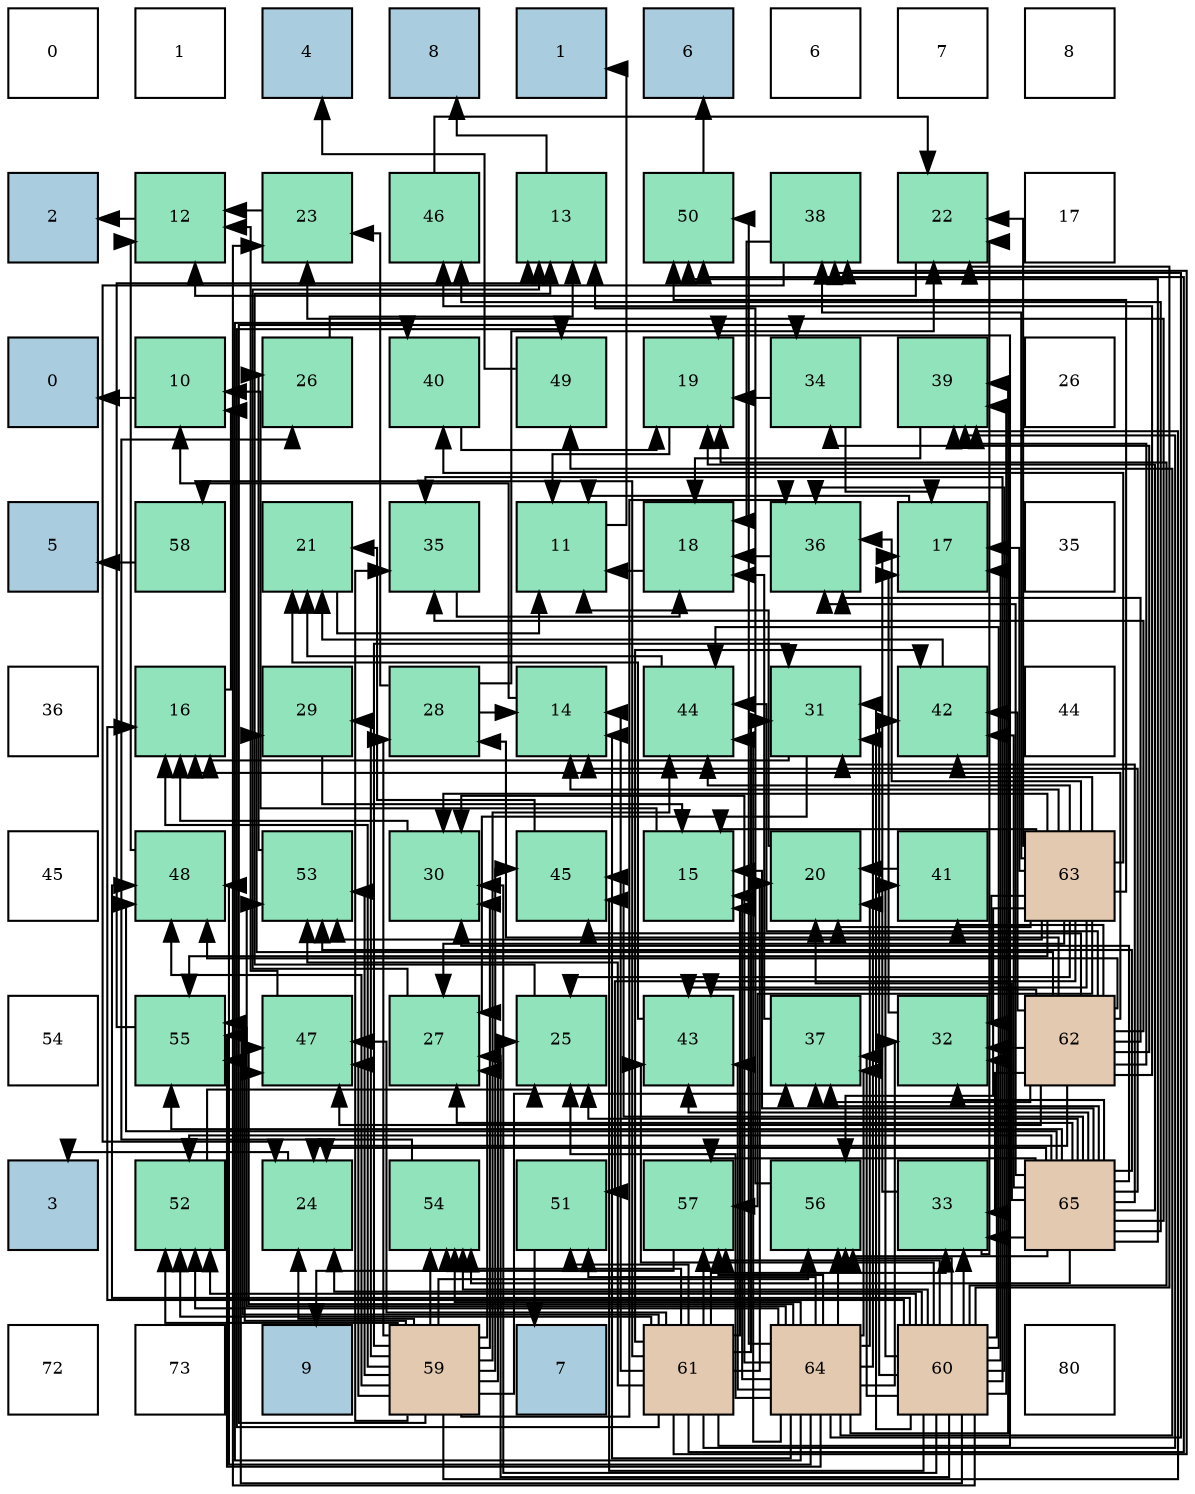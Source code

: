 digraph layout{
 rankdir=TB;
 splines=ortho;
 node [style=filled shape=square fixedsize=true width=0.6];
0[label="0", fontsize=8, fillcolor="#ffffff"];
1[label="1", fontsize=8, fillcolor="#ffffff"];
2[label="4", fontsize=8, fillcolor="#a9ccde"];
3[label="8", fontsize=8, fillcolor="#a9ccde"];
4[label="1", fontsize=8, fillcolor="#a9ccde"];
5[label="6", fontsize=8, fillcolor="#a9ccde"];
6[label="6", fontsize=8, fillcolor="#ffffff"];
7[label="7", fontsize=8, fillcolor="#ffffff"];
8[label="8", fontsize=8, fillcolor="#ffffff"];
9[label="2", fontsize=8, fillcolor="#a9ccde"];
10[label="12", fontsize=8, fillcolor="#91e3bb"];
11[label="23", fontsize=8, fillcolor="#91e3bb"];
12[label="46", fontsize=8, fillcolor="#91e3bb"];
13[label="13", fontsize=8, fillcolor="#91e3bb"];
14[label="50", fontsize=8, fillcolor="#91e3bb"];
15[label="38", fontsize=8, fillcolor="#91e3bb"];
16[label="22", fontsize=8, fillcolor="#91e3bb"];
17[label="17", fontsize=8, fillcolor="#ffffff"];
18[label="0", fontsize=8, fillcolor="#a9ccde"];
19[label="10", fontsize=8, fillcolor="#91e3bb"];
20[label="26", fontsize=8, fillcolor="#91e3bb"];
21[label="40", fontsize=8, fillcolor="#91e3bb"];
22[label="49", fontsize=8, fillcolor="#91e3bb"];
23[label="19", fontsize=8, fillcolor="#91e3bb"];
24[label="34", fontsize=8, fillcolor="#91e3bb"];
25[label="39", fontsize=8, fillcolor="#91e3bb"];
26[label="26", fontsize=8, fillcolor="#ffffff"];
27[label="5", fontsize=8, fillcolor="#a9ccde"];
28[label="58", fontsize=8, fillcolor="#91e3bb"];
29[label="21", fontsize=8, fillcolor="#91e3bb"];
30[label="35", fontsize=8, fillcolor="#91e3bb"];
31[label="11", fontsize=8, fillcolor="#91e3bb"];
32[label="18", fontsize=8, fillcolor="#91e3bb"];
33[label="36", fontsize=8, fillcolor="#91e3bb"];
34[label="17", fontsize=8, fillcolor="#91e3bb"];
35[label="35", fontsize=8, fillcolor="#ffffff"];
36[label="36", fontsize=8, fillcolor="#ffffff"];
37[label="16", fontsize=8, fillcolor="#91e3bb"];
38[label="29", fontsize=8, fillcolor="#91e3bb"];
39[label="28", fontsize=8, fillcolor="#91e3bb"];
40[label="14", fontsize=8, fillcolor="#91e3bb"];
41[label="44", fontsize=8, fillcolor="#91e3bb"];
42[label="31", fontsize=8, fillcolor="#91e3bb"];
43[label="42", fontsize=8, fillcolor="#91e3bb"];
44[label="44", fontsize=8, fillcolor="#ffffff"];
45[label="45", fontsize=8, fillcolor="#ffffff"];
46[label="48", fontsize=8, fillcolor="#91e3bb"];
47[label="53", fontsize=8, fillcolor="#91e3bb"];
48[label="30", fontsize=8, fillcolor="#91e3bb"];
49[label="45", fontsize=8, fillcolor="#91e3bb"];
50[label="15", fontsize=8, fillcolor="#91e3bb"];
51[label="20", fontsize=8, fillcolor="#91e3bb"];
52[label="41", fontsize=8, fillcolor="#91e3bb"];
53[label="63", fontsize=8, fillcolor="#e3c9af"];
54[label="54", fontsize=8, fillcolor="#ffffff"];
55[label="55", fontsize=8, fillcolor="#91e3bb"];
56[label="47", fontsize=8, fillcolor="#91e3bb"];
57[label="27", fontsize=8, fillcolor="#91e3bb"];
58[label="25", fontsize=8, fillcolor="#91e3bb"];
59[label="43", fontsize=8, fillcolor="#91e3bb"];
60[label="37", fontsize=8, fillcolor="#91e3bb"];
61[label="32", fontsize=8, fillcolor="#91e3bb"];
62[label="62", fontsize=8, fillcolor="#e3c9af"];
63[label="3", fontsize=8, fillcolor="#a9ccde"];
64[label="52", fontsize=8, fillcolor="#91e3bb"];
65[label="24", fontsize=8, fillcolor="#91e3bb"];
66[label="54", fontsize=8, fillcolor="#91e3bb"];
67[label="51", fontsize=8, fillcolor="#91e3bb"];
68[label="57", fontsize=8, fillcolor="#91e3bb"];
69[label="56", fontsize=8, fillcolor="#91e3bb"];
70[label="33", fontsize=8, fillcolor="#91e3bb"];
71[label="65", fontsize=8, fillcolor="#e3c9af"];
72[label="72", fontsize=8, fillcolor="#ffffff"];
73[label="73", fontsize=8, fillcolor="#ffffff"];
74[label="9", fontsize=8, fillcolor="#a9ccde"];
75[label="59", fontsize=8, fillcolor="#e3c9af"];
76[label="7", fontsize=8, fillcolor="#a9ccde"];
77[label="61", fontsize=8, fillcolor="#e3c9af"];
78[label="64", fontsize=8, fillcolor="#e3c9af"];
79[label="60", fontsize=8, fillcolor="#e3c9af"];
80[label="80", fontsize=8, fillcolor="#ffffff"];
edge [constraint=false, style=vis];19 -> 18;
31 -> 4;
10 -> 9;
13 -> 3;
40 -> 19;
50 -> 19;
37 -> 19;
34 -> 31;
32 -> 31;
23 -> 31;
51 -> 31;
29 -> 31;
16 -> 10;
11 -> 10;
65 -> 63;
58 -> 13;
20 -> 13;
57 -> 13;
39 -> 40;
39 -> 16;
39 -> 11;
38 -> 50;
48 -> 37;
42 -> 37;
42 -> 57;
61 -> 34;
70 -> 34;
70 -> 16;
24 -> 34;
24 -> 23;
30 -> 32;
33 -> 32;
60 -> 32;
15 -> 32;
15 -> 65;
25 -> 32;
21 -> 23;
52 -> 51;
43 -> 29;
59 -> 29;
41 -> 29;
49 -> 29;
12 -> 16;
56 -> 10;
46 -> 10;
22 -> 2;
14 -> 5;
67 -> 76;
64 -> 58;
47 -> 20;
66 -> 20;
55 -> 13;
69 -> 13;
68 -> 74;
28 -> 27;
75 -> 37;
75 -> 65;
75 -> 58;
75 -> 57;
75 -> 39;
75 -> 38;
75 -> 48;
75 -> 42;
75 -> 24;
75 -> 30;
75 -> 33;
75 -> 60;
75 -> 25;
75 -> 41;
75 -> 49;
75 -> 56;
75 -> 46;
75 -> 64;
75 -> 47;
75 -> 66;
75 -> 55;
75 -> 69;
79 -> 37;
79 -> 34;
79 -> 23;
79 -> 16;
79 -> 11;
79 -> 65;
79 -> 57;
79 -> 48;
79 -> 42;
79 -> 61;
79 -> 70;
79 -> 30;
79 -> 33;
79 -> 60;
79 -> 25;
79 -> 52;
79 -> 43;
79 -> 59;
79 -> 41;
79 -> 49;
79 -> 56;
79 -> 46;
79 -> 64;
79 -> 66;
79 -> 69;
79 -> 68;
77 -> 40;
77 -> 50;
77 -> 23;
77 -> 51;
77 -> 42;
77 -> 70;
77 -> 15;
77 -> 25;
77 -> 43;
77 -> 56;
77 -> 22;
77 -> 14;
77 -> 67;
77 -> 64;
77 -> 47;
77 -> 66;
77 -> 55;
77 -> 68;
77 -> 28;
62 -> 37;
62 -> 65;
62 -> 39;
62 -> 38;
62 -> 61;
62 -> 70;
62 -> 24;
62 -> 30;
62 -> 33;
62 -> 60;
62 -> 25;
62 -> 52;
62 -> 43;
62 -> 59;
62 -> 41;
62 -> 49;
62 -> 12;
62 -> 56;
62 -> 46;
53 -> 40;
53 -> 50;
53 -> 34;
53 -> 51;
53 -> 16;
53 -> 58;
53 -> 57;
53 -> 48;
53 -> 61;
53 -> 33;
53 -> 15;
53 -> 21;
53 -> 43;
53 -> 59;
53 -> 41;
53 -> 14;
53 -> 67;
53 -> 47;
53 -> 55;
53 -> 69;
53 -> 68;
78 -> 40;
78 -> 50;
78 -> 51;
78 -> 58;
78 -> 48;
78 -> 42;
78 -> 61;
78 -> 60;
78 -> 15;
78 -> 25;
78 -> 21;
78 -> 59;
78 -> 41;
78 -> 56;
78 -> 46;
78 -> 22;
78 -> 14;
78 -> 67;
78 -> 64;
78 -> 47;
78 -> 66;
78 -> 55;
78 -> 69;
78 -> 68;
71 -> 40;
71 -> 50;
71 -> 23;
71 -> 51;
71 -> 11;
71 -> 65;
71 -> 58;
71 -> 57;
71 -> 48;
71 -> 42;
71 -> 61;
71 -> 70;
71 -> 33;
71 -> 60;
71 -> 43;
71 -> 59;
71 -> 49;
71 -> 12;
71 -> 46;
71 -> 14;
71 -> 64;
71 -> 47;
71 -> 66;
71 -> 55;
71 -> 69;
71 -> 68;
edge [constraint=true, style=invis];
0 -> 9 -> 18 -> 27 -> 36 -> 45 -> 54 -> 63 -> 72;
1 -> 10 -> 19 -> 28 -> 37 -> 46 -> 55 -> 64 -> 73;
2 -> 11 -> 20 -> 29 -> 38 -> 47 -> 56 -> 65 -> 74;
3 -> 12 -> 21 -> 30 -> 39 -> 48 -> 57 -> 66 -> 75;
4 -> 13 -> 22 -> 31 -> 40 -> 49 -> 58 -> 67 -> 76;
5 -> 14 -> 23 -> 32 -> 41 -> 50 -> 59 -> 68 -> 77;
6 -> 15 -> 24 -> 33 -> 42 -> 51 -> 60 -> 69 -> 78;
7 -> 16 -> 25 -> 34 -> 43 -> 52 -> 61 -> 70 -> 79;
8 -> 17 -> 26 -> 35 -> 44 -> 53 -> 62 -> 71 -> 80;
rank = same {0 -> 1 -> 2 -> 3 -> 4 -> 5 -> 6 -> 7 -> 8};
rank = same {9 -> 10 -> 11 -> 12 -> 13 -> 14 -> 15 -> 16 -> 17};
rank = same {18 -> 19 -> 20 -> 21 -> 22 -> 23 -> 24 -> 25 -> 26};
rank = same {27 -> 28 -> 29 -> 30 -> 31 -> 32 -> 33 -> 34 -> 35};
rank = same {36 -> 37 -> 38 -> 39 -> 40 -> 41 -> 42 -> 43 -> 44};
rank = same {45 -> 46 -> 47 -> 48 -> 49 -> 50 -> 51 -> 52 -> 53};
rank = same {54 -> 55 -> 56 -> 57 -> 58 -> 59 -> 60 -> 61 -> 62};
rank = same {63 -> 64 -> 65 -> 66 -> 67 -> 68 -> 69 -> 70 -> 71};
rank = same {72 -> 73 -> 74 -> 75 -> 76 -> 77 -> 78 -> 79 -> 80};
}
